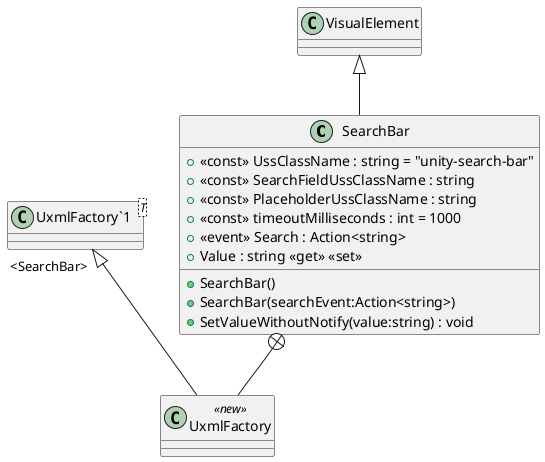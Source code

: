 @startuml
class SearchBar {
    + <<const>> UssClassName : string = "unity-search-bar"
    + <<const>> SearchFieldUssClassName : string
    + <<const>> PlaceholderUssClassName : string
    + <<const>> timeoutMilliseconds : int = 1000
    +  <<event>> Search : Action<string> 
    + SearchBar()
    + SearchBar(searchEvent:Action<string>)
    + Value : string <<get>> <<set>>
    + SetValueWithoutNotify(value:string) : void
}
class UxmlFactory <<new>> {
}
class "UxmlFactory`1"<T> {
}
VisualElement <|-- SearchBar
SearchBar +-- UxmlFactory
"UxmlFactory`1" "<SearchBar>" <|-- UxmlFactory
@enduml
